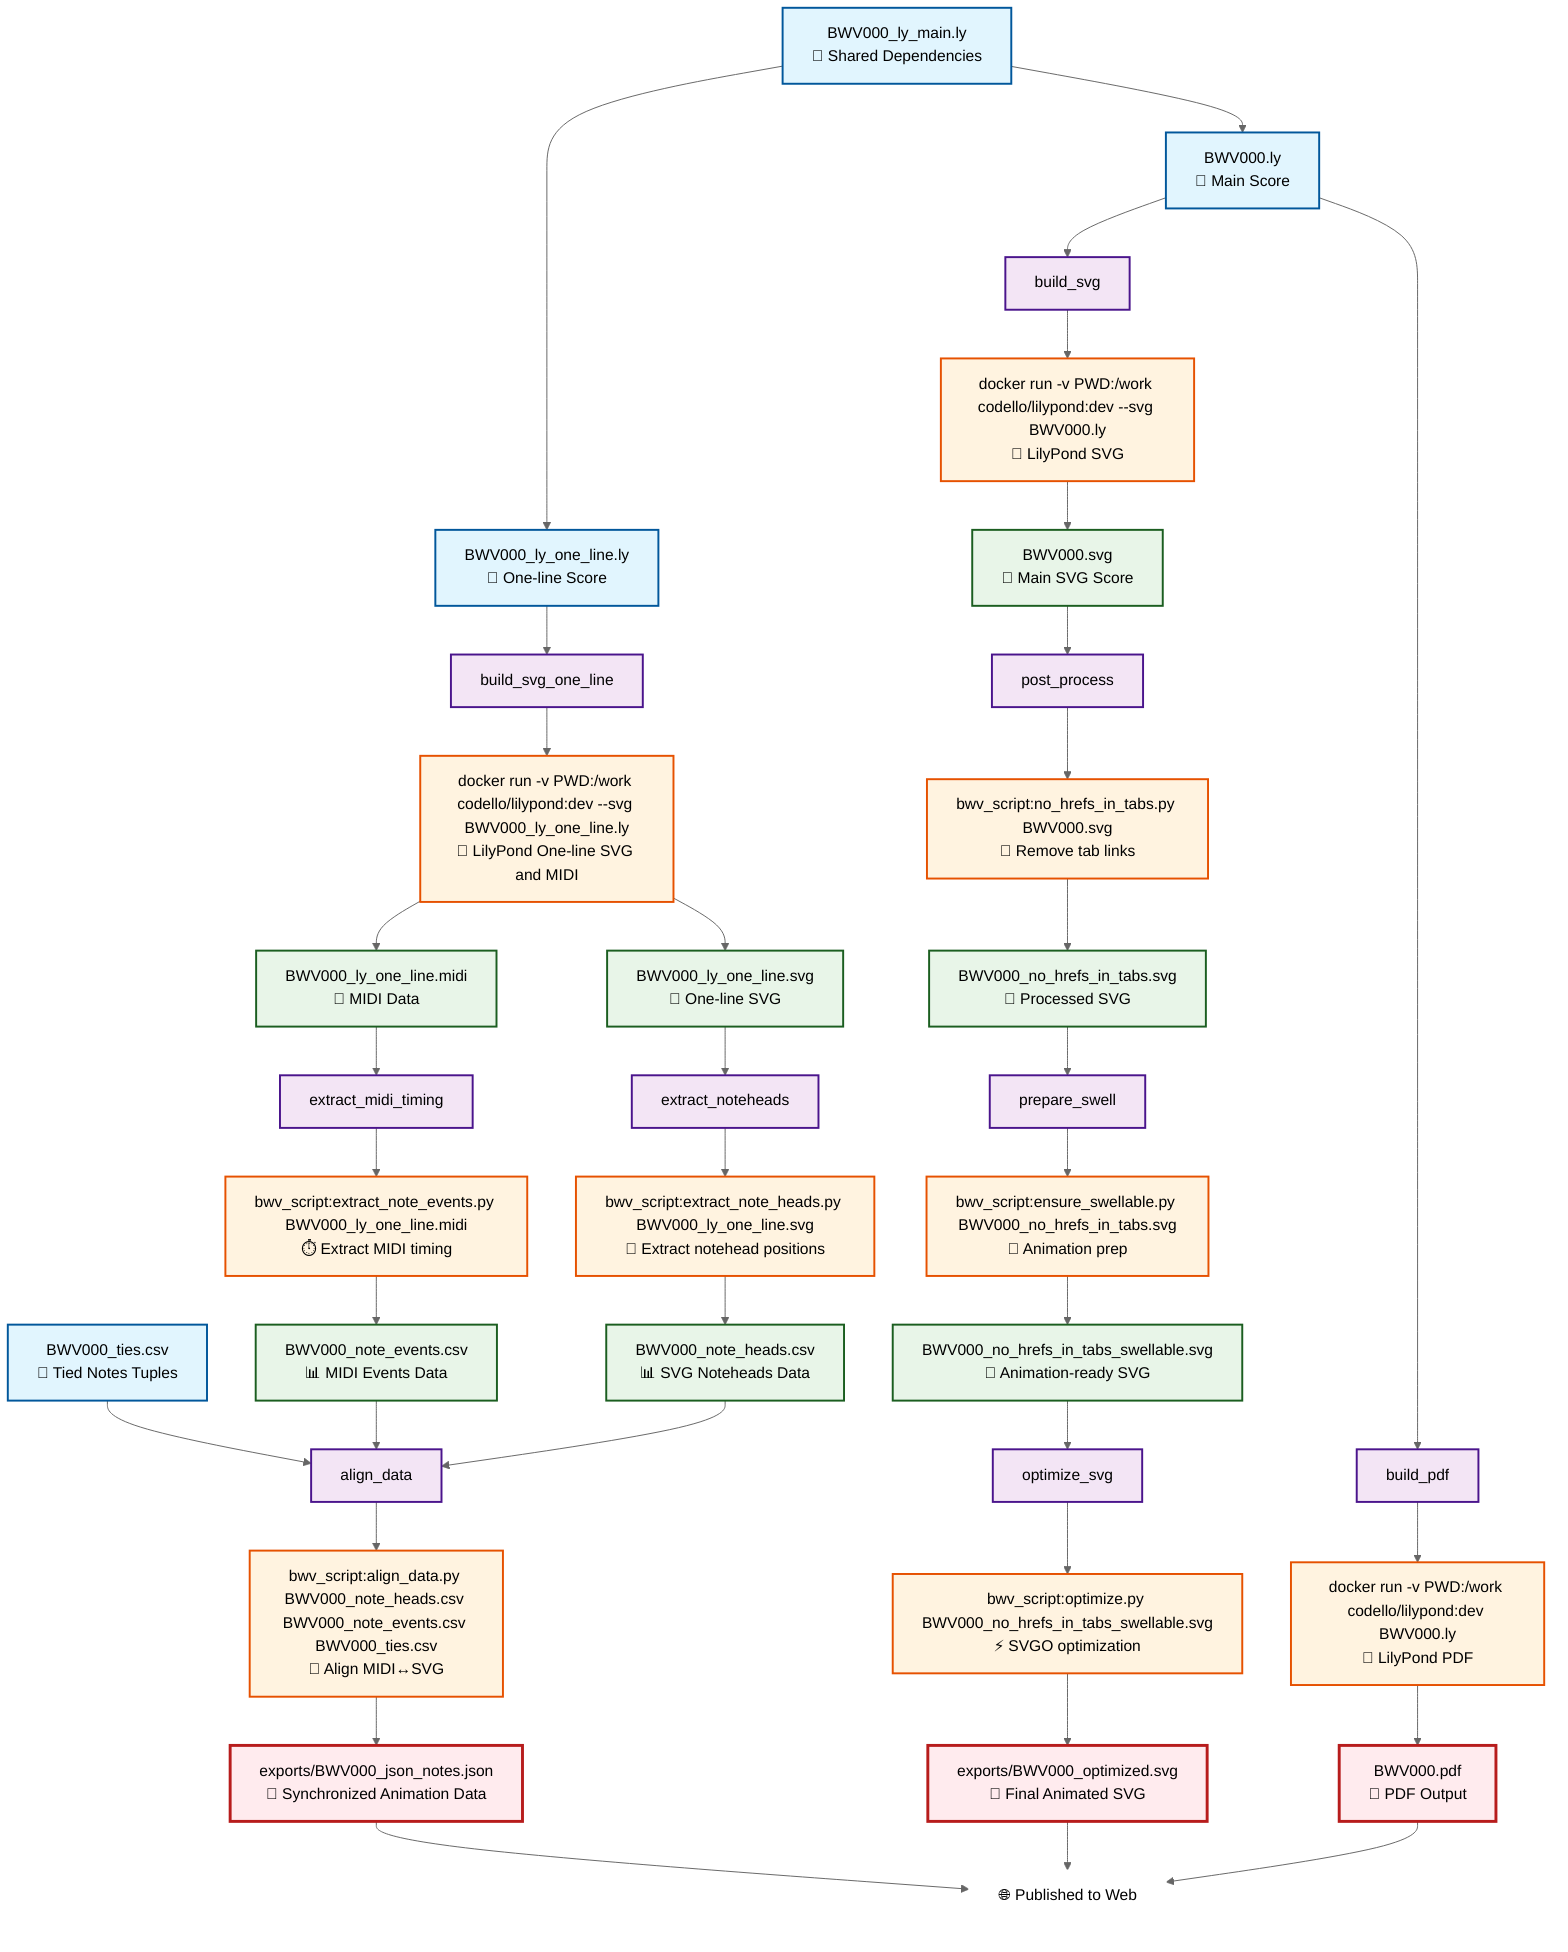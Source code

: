 %%{init: {'theme':'neutral'}}%%
graph TD

%% ============================================================================
%% INPUT NODES
%% ============================================================================
I1[BWV000.ly<br/>📄 Main Score]
I2[BWV000_ly_one_line.ly<br/>📄 One-line Score]
I3[BWV000_ly_main.ly<br/>📄 Shared Dependencies]
I4[BWV000_ties.csv<br/>📄 Tied Notes Tuples]

%% ============================================================================
%% TASK NODES
%% ============================================================================
T1[build_pdf]
T2[build_svg]
T3[build_svg_one_line]
T4[post_process]
T5[prepare_swell]
T6[optimize_svg]
T7[extract_noteheads]
T8[extract_midi_timing]
T9[align_data]

%% ============================================================================
%% RUNNABLE NODES
%% ============================================================================
R1[docker run -v PWD:/work codello/lilypond:dev BWV000.ly<br/>🐳 LilyPond PDF]
R2[docker run -v PWD:/work codello/lilypond:dev --svg BWV000.ly<br/>🐳 LilyPond SVG]
R3[docker run -v PWD:/work codello/lilypond:dev --svg BWV000_ly_one_line.ly<br/>🐳 LilyPond One-line SVG and MIDI]
R4[bwv_script:no_hrefs_in_tabs.py BWV000.svg<br/>🔗 Remove tab links]
R5[bwv_script:ensure_swellable.py BWV000_no_hrefs_in_tabs.svg<br/>🎯 Animation prep]
R6[bwv_script:optimize.py BWV000_no_hrefs_in_tabs_swellable.svg<br/>⚡ SVGO optimization]
R7[bwv_script:extract_note_heads.py BWV000_ly_one_line.svg<br/>📍 Extract notehead positions]
R8[bwv_script:extract_note_events.py BWV000_ly_one_line.midi<br/>⏱️ Extract MIDI timing]
R9[bwv_script:align_data.py BWV000_note_heads.csv BWV000_note_events.csv BWV000_ties.csv<br/>🎯 Align MIDI↔SVG]

%% ============================================================================
%% OUTPUT NODES
%% ============================================================================
O2[BWV000.svg<br/>🎼 Main SVG Score]
O3[BWV000_ly_one_line.svg<br/>🎼 One-line SVG]
O4[BWV000_ly_one_line.midi<br/>🎵 MIDI Data]
O5[BWV000_no_hrefs_in_tabs.svg<br/>🔄 Processed SVG]
O6[BWV000_no_hrefs_in_tabs_swellable.svg<br/>🎯 Animation-ready SVG]
O7[BWV000_note_heads.csv<br/>📊 SVG Noteheads Data]
O8[BWV000_note_events.csv<br/>📊 MIDI Events Data]

%% ============================================================================
%% EXPORT NODES
%% ============================================================================
E3[BWV000.pdf<br/>📑 PDF Output]
E1[exports/BWV000_optimized.svg<br/>🎨 Final Animated SVG]
E2[exports/BWV000_json_notes.json<br/>🎵 Synchronized Animation Data]

%% ============================================================================
%% DEPENDENCY RELATIONSHIPS
%% ============================================================================
%% Shared dependencies
I3 --> I1
I3 --> I2

%% Input to task relationships
I1 --> T1
I1 --> T2
I2 --> T3
I4 --> T9

%% Task to runnable relationships
T1 --> R1
T2 --> R2
T3 --> R3
T4 --> R4
T5 --> R5
T6 --> R6
T7 --> R7
T8 --> R8
T9 --> R9

%% Runnable to output relationships
R1 --> E3
R2 --> O2
R3 --> O3
R3 --> O4

%% SVG processing chain
O2 --> T4
R4 --> O5
O5 --> T5
R5 --> O6
O6 --> T6
R6 --> E1

%% Data extraction parallel branches
O3 --> T7
R7 --> O7
O4 --> T8
R8 --> O8

%% Final data alignment
O7 --> T9
O8 --> T9

%% Final export
R9 --> E2

%% ============================================================================
%% STYLING
%% ============================================================================
classDef input fill:#e1f5fe,stroke:#01579b,stroke-width:2px
classDef task fill:#f3e5f5,stroke:#4a148c,stroke-width:2px
classDef output fill:#e8f5e8,stroke:#1b5e20,stroke-width:2px
classDef runnable fill:#fff3e0,stroke:#e65100,stroke-width:2px
classDef export fill:#ffebee,stroke:#b71c1c,stroke-width:3px

class I1,I2,I3,I4 input
class T1,T2,T3,T4,T5,T6,T7,T8,T9 task
class O2,O3,O4,O5,O6,O7,O8 output
class R1,R2,R3,R4,R5,R6,R7,R8,R9 runnable
class E3,E1,E2 export

%% ============================================================================
%% BOTTOM ALIGNMENT HACK
%% ============================================================================
bottomAlign["🌐 Published to Web"]
style bottomAlign fill:#ffffff,stroke:#ffffff

E1 --> bottomAlign
E2 --> bottomAlign
E3 --> bottomAlign